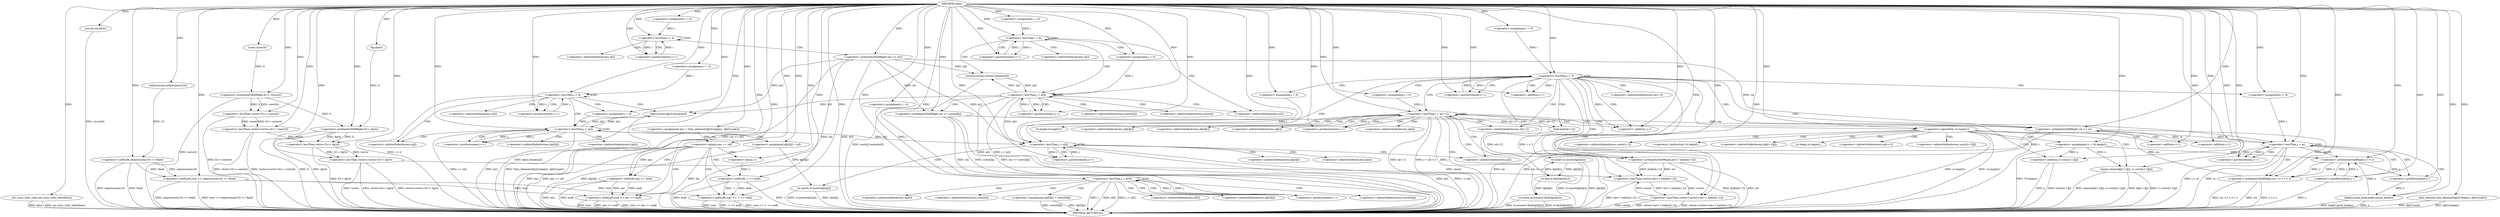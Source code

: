 digraph "main" {  
"1000185" [label = "(METHOD,main)" ]
"1000472" [label = "(METHOD_RETURN,int)" ]
"1000187" [label = "(ios::sync_with_stdio,ios::sync_with_stdio(false))" ]
"1000189" [label = "(cin.tie,cin.tie(0))" ]
"1000191" [label = "(<operator>.shiftLeft,cout << setprecision(10) << fixed)" ]
"1000213" [label = "(<operator>.lessThan,vector<vector<ll>> costs(4))" ]
"1000255" [label = "(<operator>.lessThan,vector<vector<ll>> dp(4))" ]
"1000450" [label = "(<operator>.assignment,ans = *min_element(dp[3].begin(), dp[3].end()))" ]
"1000200" [label = "(<operator>.assignment,i = 0)" ]
"1000203" [label = "(<operator>.lessThan,i < 4)" ]
"1000206" [label = "(<operator>.postIncrement,i++)" ]
"1000208" [label = "(<operator>.arithmeticShiftRight,cin >> n[i])" ]
"1000223" [label = "(<operator>.assignment,i = 0)" ]
"1000226" [label = "(<operator>.lessThan,i < 4)" ]
"1000229" [label = "(<operator>.postIncrement,i++)" ]
"1000265" [label = "(<operator>.assignment,i = 0)" ]
"1000268" [label = "(<operator>.lessThan,i < 4)" ]
"1000271" [label = "(<operator>.postIncrement,i++)" ]
"1000300" [label = "(<operator>.assignment,j = 0)" ]
"1000303" [label = "(<operator>.lessThan,j < n[0])" ]
"1000308" [label = "(<operator>.postIncrement,j++)" ]
"1000310" [label = "(<operator>.assignment,dp[0][j] = costs[0][j])" ]
"1000323" [label = "(<operator>.assignment,i = 0)" ]
"1000326" [label = "(<operator>.lessThan,i < 3)" ]
"1000329" [label = "(<operator>.postIncrement,i++)" ]
"1000457" [label = "(<operator>.equals,ans == inf)" ]
"1000460" [label = "(<operator>.shiftLeft,cout << -1 << endl)" ]
"1000193" [label = "(<operator>.shiftLeft,setprecision(10) << fixed)" ]
"1000215" [label = "(<operator>.lessThan,vector<ll>> costs(4))" ]
"1000232" [label = "(costs[i].resize,costs[i].resize(n[i]))" ]
"1000257" [label = "(<operator>.lessThan,vector<ll>> dp(4))" ]
"1000274" [label = "(dp[i].resize,dp[i].resize(n[i]))" ]
"1000333" [label = "(<operator>.arithmeticShiftRight,cin >> m)" ]
"1000336" [label = "(<operator>.lessThan,vector<vector<int>> bad(n[i+1]))" ]
"1000467" [label = "(<operator>.shiftLeft,cout << ans << endl)" ]
"1000194" [label = "(setprecision,setprecision(10))" ]
"1000217" [label = "(<operator>.arithmeticShiftRight,ll>> costs(4))" ]
"1000238" [label = "(<operator>.assignment,j = 0)" ]
"1000241" [label = "(<operator>.lessThan,j < n[i])" ]
"1000246" [label = "(<operator>.postIncrement,j++)" ]
"1000248" [label = "(<operator>.arithmeticShiftRight,cin >> costs[i][j])" ]
"1000259" [label = "(<operator>.arithmeticShiftRight,ll>> dp(4))" ]
"1000280" [label = "(<operator>.assignment,j = 0)" ]
"1000283" [label = "(<operator>.lessThan,j < n[i])" ]
"1000288" [label = "(<operator>.postIncrement,j++)" ]
"1000350" [label = "(<operator>.assignment,j = 0)" ]
"1000353" [label = "(<operator>.lessThan,j < m)" ]
"1000356" [label = "(<operator>.postIncrement,j++)" ]
"1000375" [label = "(<operator>.assignment,j = 0)" ]
"1000378" [label = "(<operator>.lessThan,j < n[i])" ]
"1000383" [label = "(<operator>.postIncrement,j++)" ]
"1000385" [label = "(st.insert,st.insert(dp[i][j]))" ]
"1000393" [label = "(<operator>.assignment,j = 0)" ]
"1000396" [label = "(<operator>.lessThan,j < n[i+1])" ]
"1000403" [label = "(<operator>.postIncrement,j++)" ]
"1000453" [label = "(min_element,min_element(dp[3].begin(), dp[3].end()))" ]
"1000462" [label = "(<operator>.shiftLeft,-1 << endl)" ]
"1000219" [label = "(costs,costs(4))" ]
"1000261" [label = "(dp,dp(4))" ]
"1000291" [label = "(<operator>.assignment,dp[i][j] = inf)" ]
"1000338" [label = "(<operator>.lessThan,vector<int>> bad(n[i+1]))" ]
"1000361" [label = "(<operator>.arithmeticShiftRight,cin >> x >> y)" ]
"1000366" [label = "(<operator>.postDecrement,x--)" ]
"1000368" [label = "(<operator>.postDecrement,y--)" ]
"1000370" [label = "(bad[y].push_back,bad[y].push_back(x))" ]
"1000463" [label = "(<operator>.minus,-1)" ]
"1000469" [label = "(<operator>.shiftLeft,ans << endl)" ]
"1000340" [label = "(<operator>.arithmeticShiftRight,int>> bad(n[i+1]))" ]
"1000408" [label = "(st.erase,st.erase(st.find(dp[i][x])))" ]
"1000416" [label = "(<operator>.logicalNot,!st.empty())" ]
"1000443" [label = "(st.insert,st.insert(dp[i][x]))" ]
"1000342" [label = "(bad,bad(n[i+1]))" ]
"1000363" [label = "(<operator>.arithmeticShiftRight,x >> y)" ]
"1000400" [label = "(<operator>.addition,i+1)" ]
"1000420" [label = "(<operator>.assignment,x = *st.begin())" ]
"1000424" [label = "(chmin,chmin(dp[i+1][j], x+costs[i+1][j]))" ]
"1000409" [label = "(st.find,st.find(dp[i][x]))" ]
"1000345" [label = "(<operator>.addition,i+1)" ]
"1000432" [label = "(<operator>.addition,x+costs[i+1][j])" ]
"1000428" [label = "(<operator>.addition,i+1)" ]
"1000437" [label = "(<operator>.addition,i+1)" ]
"1000210" [label = "(<operator>.indirectIndexAccess,n[i])" ]
"1000305" [label = "(<operator>.indirectIndexAccess,n[0])" ]
"1000311" [label = "(<operator>.indirectIndexAccess,dp[0][j])" ]
"1000316" [label = "(<operator>.indirectIndexAccess,costs[0][j])" ]
"1000233" [label = "(<operator>.indirectIndexAccess,n[i])" ]
"1000275" [label = "(<operator>.indirectIndexAccess,n[i])" ]
"1000312" [label = "(<operator>.indirectIndexAccess,dp[0])" ]
"1000317" [label = "(<operator>.indirectIndexAccess,costs[0])" ]
"1000243" [label = "(<operator>.indirectIndexAccess,n[i])" ]
"1000250" [label = "(<operator>.indirectIndexAccess,costs[i][j])" ]
"1000285" [label = "(<operator>.indirectIndexAccess,n[i])" ]
"1000380" [label = "(<operator>.indirectIndexAccess,n[i])" ]
"1000386" [label = "(<operator>.indirectIndexAccess,dp[i][j])" ]
"1000398" [label = "(<operator>.indirectIndexAccess,n[i+1])" ]
"1000251" [label = "(<operator>.indirectIndexAccess,costs[i])" ]
"1000292" [label = "(<operator>.indirectIndexAccess,dp[i][j])" ]
"1000387" [label = "(<operator>.indirectIndexAccess,dp[i])" ]
"1000293" [label = "(<operator>.indirectIndexAccess,dp[i])" ]
"1000343" [label = "(<operator>.indirectIndexAccess,n[i+1])" ]
"1000417" [label = "(st.empty,st.empty())" ]
"1000444" [label = "(<operator>.indirectIndexAccess,dp[i][x])" ]
"1000410" [label = "(<operator>.indirectIndexAccess,dp[i][x])" ]
"1000422" [label = "(<operator>.indirection,*st.begin())" ]
"1000425" [label = "(<operator>.indirectIndexAccess,dp[i+1][j])" ]
"1000445" [label = "(<operator>.indirectIndexAccess,dp[i])" ]
"1000411" [label = "(<operator>.indirectIndexAccess,dp[i])" ]
"1000423" [label = "(st.begin,st.begin())" ]
"1000426" [label = "(<operator>.indirectIndexAccess,dp[i+1])" ]
"1000434" [label = "(<operator>.indirectIndexAccess,costs[i+1][j])" ]
"1000435" [label = "(<operator>.indirectIndexAccess,costs[i+1])" ]
  "1000187" -> "1000472"  [ label = "DDG: ios::sync_with_stdio(false)"] 
  "1000189" -> "1000472"  [ label = "DDG: cin.tie(0)"] 
  "1000193" -> "1000472"  [ label = "DDG: setprecision(10)"] 
  "1000191" -> "1000472"  [ label = "DDG: setprecision(10) << fixed"] 
  "1000191" -> "1000472"  [ label = "DDG: cout << setprecision(10) << fixed"] 
  "1000217" -> "1000472"  [ label = "DDG: costs(4)"] 
  "1000215" -> "1000472"  [ label = "DDG: ll>> costs(4)"] 
  "1000213" -> "1000472"  [ label = "DDG: vector<ll>> costs(4)"] 
  "1000213" -> "1000472"  [ label = "DDG: vector<vector<ll>> costs(4)"] 
  "1000255" -> "1000472"  [ label = "DDG: vector"] 
  "1000259" -> "1000472"  [ label = "DDG: ll"] 
  "1000259" -> "1000472"  [ label = "DDG: dp(4)"] 
  "1000257" -> "1000472"  [ label = "DDG: ll>> dp(4)"] 
  "1000255" -> "1000472"  [ label = "DDG: vector<ll>> dp(4)"] 
  "1000255" -> "1000472"  [ label = "DDG: vector<vector<ll>> dp(4)"] 
  "1000268" -> "1000472"  [ label = "DDG: i < 4"] 
  "1000303" -> "1000472"  [ label = "DDG: j"] 
  "1000303" -> "1000472"  [ label = "DDG: n[0]"] 
  "1000303" -> "1000472"  [ label = "DDG: j < n[0]"] 
  "1000326" -> "1000472"  [ label = "DDG: i"] 
  "1000326" -> "1000472"  [ label = "DDG: i < 3"] 
  "1000453" -> "1000472"  [ label = "DDG: dp[3].begin()"] 
  "1000453" -> "1000472"  [ label = "DDG: dp[3].end()"] 
  "1000450" -> "1000472"  [ label = "DDG: *min_element(dp[3].begin(), dp[3].end())"] 
  "1000457" -> "1000472"  [ label = "DDG: ans"] 
  "1000457" -> "1000472"  [ label = "DDG: inf"] 
  "1000457" -> "1000472"  [ label = "DDG: ans == inf"] 
  "1000467" -> "1000472"  [ label = "DDG: cout"] 
  "1000469" -> "1000472"  [ label = "DDG: ans"] 
  "1000469" -> "1000472"  [ label = "DDG: endl"] 
  "1000467" -> "1000472"  [ label = "DDG: ans << endl"] 
  "1000467" -> "1000472"  [ label = "DDG: cout << ans << endl"] 
  "1000460" -> "1000472"  [ label = "DDG: cout"] 
  "1000462" -> "1000472"  [ label = "DDG: -1"] 
  "1000462" -> "1000472"  [ label = "DDG: endl"] 
  "1000460" -> "1000472"  [ label = "DDG: -1 << endl"] 
  "1000460" -> "1000472"  [ label = "DDG: cout << -1 << endl"] 
  "1000333" -> "1000472"  [ label = "DDG: cin"] 
  "1000333" -> "1000472"  [ label = "DDG: cin >> m"] 
  "1000336" -> "1000472"  [ label = "DDG: vector"] 
  "1000340" -> "1000472"  [ label = "DDG: bad(n[i+1])"] 
  "1000338" -> "1000472"  [ label = "DDG: int>> bad(n[i+1])"] 
  "1000336" -> "1000472"  [ label = "DDG: vector<int>> bad(n[i+1])"] 
  "1000336" -> "1000472"  [ label = "DDG: vector<vector<int>> bad(n[i+1])"] 
  "1000353" -> "1000472"  [ label = "DDG: m"] 
  "1000353" -> "1000472"  [ label = "DDG: j < m"] 
  "1000378" -> "1000472"  [ label = "DDG: n[i]"] 
  "1000378" -> "1000472"  [ label = "DDG: j < n[i]"] 
  "1000396" -> "1000472"  [ label = "DDG: j"] 
  "1000396" -> "1000472"  [ label = "DDG: n[i+1]"] 
  "1000396" -> "1000472"  [ label = "DDG: j < n[i+1]"] 
  "1000408" -> "1000472"  [ label = "DDG: st.find(dp[i][x])"] 
  "1000408" -> "1000472"  [ label = "DDG: st.erase(st.find(dp[i][x]))"] 
  "1000416" -> "1000472"  [ label = "DDG: st.empty()"] 
  "1000416" -> "1000472"  [ label = "DDG: !st.empty()"] 
  "1000420" -> "1000472"  [ label = "DDG: *st.begin()"] 
  "1000424" -> "1000472"  [ label = "DDG: dp[i+1][j]"] 
  "1000432" -> "1000472"  [ label = "DDG: x"] 
  "1000432" -> "1000472"  [ label = "DDG: costs[i+1][j]"] 
  "1000424" -> "1000472"  [ label = "DDG: x+costs[i+1][j]"] 
  "1000424" -> "1000472"  [ label = "DDG: chmin(dp[i+1][j], x+costs[i+1][j])"] 
  "1000443" -> "1000472"  [ label = "DDG: dp[i][x]"] 
  "1000443" -> "1000472"  [ label = "DDG: st.insert(dp[i][x])"] 
  "1000385" -> "1000472"  [ label = "DDG: dp[i][j]"] 
  "1000385" -> "1000472"  [ label = "DDG: st.insert(dp[i][j])"] 
  "1000361" -> "1000472"  [ label = "DDG: cin"] 
  "1000361" -> "1000472"  [ label = "DDG: x >> y"] 
  "1000361" -> "1000472"  [ label = "DDG: cin >> x >> y"] 
  "1000368" -> "1000472"  [ label = "DDG: y"] 
  "1000370" -> "1000472"  [ label = "DDG: x"] 
  "1000370" -> "1000472"  [ label = "DDG: bad[y].push_back(x)"] 
  "1000310" -> "1000472"  [ label = "DDG: dp[0][j]"] 
  "1000310" -> "1000472"  [ label = "DDG: costs[0][j]"] 
  "1000274" -> "1000472"  [ label = "DDG: dp[i].resize(n[i])"] 
  "1000283" -> "1000472"  [ label = "DDG: n[i]"] 
  "1000283" -> "1000472"  [ label = "DDG: j < n[i]"] 
  "1000291" -> "1000472"  [ label = "DDG: dp[i][j]"] 
  "1000232" -> "1000472"  [ label = "DDG: costs[i].resize(n[i])"] 
  "1000241" -> "1000472"  [ label = "DDG: n[i]"] 
  "1000241" -> "1000472"  [ label = "DDG: j < n[i]"] 
  "1000248" -> "1000472"  [ label = "DDG: cin"] 
  "1000248" -> "1000472"  [ label = "DDG: costs[i][j]"] 
  "1000248" -> "1000472"  [ label = "DDG: cin >> costs[i][j]"] 
  "1000208" -> "1000472"  [ label = "DDG: cin"] 
  "1000208" -> "1000472"  [ label = "DDG: n[i]"] 
  "1000208" -> "1000472"  [ label = "DDG: cin >> n[i]"] 
  "1000187" -> "1000472"  [ label = "DDG: false"] 
  "1000340" -> "1000472"  [ label = "DDG: int"] 
  "1000193" -> "1000472"  [ label = "DDG: fixed"] 
  "1000185" -> "1000187"  [ label = "DDG: "] 
  "1000185" -> "1000189"  [ label = "DDG: "] 
  "1000185" -> "1000191"  [ label = "DDG: "] 
  "1000193" -> "1000191"  [ label = "DDG: setprecision(10)"] 
  "1000193" -> "1000191"  [ label = "DDG: fixed"] 
  "1000185" -> "1000200"  [ label = "DDG: "] 
  "1000215" -> "1000213"  [ label = "DDG: vector"] 
  "1000185" -> "1000213"  [ label = "DDG: "] 
  "1000215" -> "1000213"  [ label = "DDG: ll>> costs(4)"] 
  "1000185" -> "1000223"  [ label = "DDG: "] 
  "1000257" -> "1000255"  [ label = "DDG: vector"] 
  "1000185" -> "1000255"  [ label = "DDG: "] 
  "1000257" -> "1000255"  [ label = "DDG: ll>> dp(4)"] 
  "1000185" -> "1000265"  [ label = "DDG: "] 
  "1000185" -> "1000300"  [ label = "DDG: "] 
  "1000185" -> "1000323"  [ label = "DDG: "] 
  "1000185" -> "1000450"  [ label = "DDG: "] 
  "1000194" -> "1000193"  [ label = "DDG: 10"] 
  "1000185" -> "1000193"  [ label = "DDG: "] 
  "1000200" -> "1000203"  [ label = "DDG: i"] 
  "1000206" -> "1000203"  [ label = "DDG: i"] 
  "1000185" -> "1000203"  [ label = "DDG: "] 
  "1000203" -> "1000206"  [ label = "DDG: i"] 
  "1000185" -> "1000206"  [ label = "DDG: "] 
  "1000185" -> "1000208"  [ label = "DDG: "] 
  "1000185" -> "1000215"  [ label = "DDG: "] 
  "1000217" -> "1000215"  [ label = "DDG: ll"] 
  "1000217" -> "1000215"  [ label = "DDG: costs(4)"] 
  "1000223" -> "1000226"  [ label = "DDG: i"] 
  "1000229" -> "1000226"  [ label = "DDG: i"] 
  "1000185" -> "1000226"  [ label = "DDG: "] 
  "1000226" -> "1000229"  [ label = "DDG: i"] 
  "1000185" -> "1000229"  [ label = "DDG: "] 
  "1000213" -> "1000257"  [ label = "DDG: vector"] 
  "1000185" -> "1000257"  [ label = "DDG: "] 
  "1000259" -> "1000257"  [ label = "DDG: dp(4)"] 
  "1000259" -> "1000257"  [ label = "DDG: ll"] 
  "1000265" -> "1000268"  [ label = "DDG: i"] 
  "1000271" -> "1000268"  [ label = "DDG: i"] 
  "1000185" -> "1000268"  [ label = "DDG: "] 
  "1000268" -> "1000271"  [ label = "DDG: i"] 
  "1000185" -> "1000271"  [ label = "DDG: "] 
  "1000300" -> "1000303"  [ label = "DDG: j"] 
  "1000308" -> "1000303"  [ label = "DDG: j"] 
  "1000185" -> "1000303"  [ label = "DDG: "] 
  "1000303" -> "1000308"  [ label = "DDG: j"] 
  "1000185" -> "1000308"  [ label = "DDG: "] 
  "1000323" -> "1000326"  [ label = "DDG: i"] 
  "1000329" -> "1000326"  [ label = "DDG: i"] 
  "1000185" -> "1000326"  [ label = "DDG: "] 
  "1000185" -> "1000329"  [ label = "DDG: "] 
  "1000326" -> "1000329"  [ label = "DDG: i"] 
  "1000450" -> "1000457"  [ label = "DDG: ans"] 
  "1000185" -> "1000457"  [ label = "DDG: "] 
  "1000191" -> "1000460"  [ label = "DDG: cout"] 
  "1000185" -> "1000460"  [ label = "DDG: "] 
  "1000462" -> "1000460"  [ label = "DDG: -1"] 
  "1000462" -> "1000460"  [ label = "DDG: endl"] 
  "1000185" -> "1000194"  [ label = "DDG: "] 
  "1000185" -> "1000217"  [ label = "DDG: "] 
  "1000219" -> "1000217"  [ label = "DDG: 4"] 
  "1000241" -> "1000232"  [ label = "DDG: n[i]"] 
  "1000208" -> "1000232"  [ label = "DDG: n[i]"] 
  "1000185" -> "1000238"  [ label = "DDG: "] 
  "1000217" -> "1000259"  [ label = "DDG: ll"] 
  "1000185" -> "1000259"  [ label = "DDG: "] 
  "1000261" -> "1000259"  [ label = "DDG: 4"] 
  "1000283" -> "1000274"  [ label = "DDG: n[i]"] 
  "1000241" -> "1000274"  [ label = "DDG: n[i]"] 
  "1000208" -> "1000274"  [ label = "DDG: n[i]"] 
  "1000185" -> "1000280"  [ label = "DDG: "] 
  "1000361" -> "1000333"  [ label = "DDG: cin"] 
  "1000248" -> "1000333"  [ label = "DDG: cin"] 
  "1000208" -> "1000333"  [ label = "DDG: cin"] 
  "1000185" -> "1000333"  [ label = "DDG: "] 
  "1000353" -> "1000333"  [ label = "DDG: m"] 
  "1000338" -> "1000336"  [ label = "DDG: vector"] 
  "1000185" -> "1000336"  [ label = "DDG: "] 
  "1000338" -> "1000336"  [ label = "DDG: int>> bad(n[i+1])"] 
  "1000185" -> "1000350"  [ label = "DDG: "] 
  "1000185" -> "1000375"  [ label = "DDG: "] 
  "1000185" -> "1000393"  [ label = "DDG: "] 
  "1000185" -> "1000453"  [ label = "DDG: "] 
  "1000463" -> "1000462"  [ label = "DDG: 1"] 
  "1000185" -> "1000462"  [ label = "DDG: "] 
  "1000191" -> "1000467"  [ label = "DDG: cout"] 
  "1000185" -> "1000467"  [ label = "DDG: "] 
  "1000469" -> "1000467"  [ label = "DDG: endl"] 
  "1000469" -> "1000467"  [ label = "DDG: ans"] 
  "1000185" -> "1000219"  [ label = "DDG: "] 
  "1000238" -> "1000241"  [ label = "DDG: j"] 
  "1000246" -> "1000241"  [ label = "DDG: j"] 
  "1000185" -> "1000241"  [ label = "DDG: "] 
  "1000232" -> "1000241"  [ label = "DDG: n[i]"] 
  "1000241" -> "1000246"  [ label = "DDG: j"] 
  "1000185" -> "1000246"  [ label = "DDG: "] 
  "1000208" -> "1000248"  [ label = "DDG: cin"] 
  "1000185" -> "1000248"  [ label = "DDG: "] 
  "1000185" -> "1000261"  [ label = "DDG: "] 
  "1000280" -> "1000283"  [ label = "DDG: j"] 
  "1000288" -> "1000283"  [ label = "DDG: j"] 
  "1000185" -> "1000283"  [ label = "DDG: "] 
  "1000274" -> "1000283"  [ label = "DDG: n[i]"] 
  "1000283" -> "1000288"  [ label = "DDG: j"] 
  "1000185" -> "1000288"  [ label = "DDG: "] 
  "1000185" -> "1000291"  [ label = "DDG: "] 
  "1000255" -> "1000338"  [ label = "DDG: vector"] 
  "1000336" -> "1000338"  [ label = "DDG: vector"] 
  "1000185" -> "1000338"  [ label = "DDG: "] 
  "1000340" -> "1000338"  [ label = "DDG: int"] 
  "1000340" -> "1000338"  [ label = "DDG: bad(n[i+1])"] 
  "1000350" -> "1000353"  [ label = "DDG: j"] 
  "1000356" -> "1000353"  [ label = "DDG: j"] 
  "1000185" -> "1000353"  [ label = "DDG: "] 
  "1000333" -> "1000353"  [ label = "DDG: m"] 
  "1000353" -> "1000356"  [ label = "DDG: j"] 
  "1000185" -> "1000356"  [ label = "DDG: "] 
  "1000375" -> "1000378"  [ label = "DDG: j"] 
  "1000383" -> "1000378"  [ label = "DDG: j"] 
  "1000185" -> "1000378"  [ label = "DDG: "] 
  "1000283" -> "1000378"  [ label = "DDG: n[i]"] 
  "1000241" -> "1000378"  [ label = "DDG: n[i]"] 
  "1000208" -> "1000378"  [ label = "DDG: n[i]"] 
  "1000378" -> "1000383"  [ label = "DDG: j"] 
  "1000185" -> "1000383"  [ label = "DDG: "] 
  "1000291" -> "1000385"  [ label = "DDG: dp[i][j]"] 
  "1000393" -> "1000396"  [ label = "DDG: j"] 
  "1000403" -> "1000396"  [ label = "DDG: j"] 
  "1000185" -> "1000396"  [ label = "DDG: "] 
  "1000342" -> "1000396"  [ label = "DDG: n[i+1]"] 
  "1000396" -> "1000403"  [ label = "DDG: j"] 
  "1000185" -> "1000403"  [ label = "DDG: "] 
  "1000185" -> "1000463"  [ label = "DDG: "] 
  "1000457" -> "1000469"  [ label = "DDG: ans"] 
  "1000185" -> "1000469"  [ label = "DDG: "] 
  "1000185" -> "1000340"  [ label = "DDG: "] 
  "1000342" -> "1000340"  [ label = "DDG: n[i+1]"] 
  "1000333" -> "1000361"  [ label = "DDG: cin"] 
  "1000185" -> "1000361"  [ label = "DDG: "] 
  "1000363" -> "1000361"  [ label = "DDG: x"] 
  "1000363" -> "1000361"  [ label = "DDG: y"] 
  "1000363" -> "1000366"  [ label = "DDG: x"] 
  "1000185" -> "1000366"  [ label = "DDG: "] 
  "1000363" -> "1000368"  [ label = "DDG: y"] 
  "1000185" -> "1000368"  [ label = "DDG: "] 
  "1000366" -> "1000370"  [ label = "DDG: x"] 
  "1000185" -> "1000370"  [ label = "DDG: "] 
  "1000396" -> "1000342"  [ label = "DDG: n[i+1]"] 
  "1000370" -> "1000363"  [ label = "DDG: x"] 
  "1000185" -> "1000363"  [ label = "DDG: "] 
  "1000420" -> "1000363"  [ label = "DDG: x"] 
  "1000368" -> "1000363"  [ label = "DDG: y"] 
  "1000185" -> "1000400"  [ label = "DDG: "] 
  "1000326" -> "1000400"  [ label = "DDG: i"] 
  "1000409" -> "1000408"  [ label = "DDG: dp[i][x]"] 
  "1000185" -> "1000416"  [ label = "DDG: "] 
  "1000409" -> "1000443"  [ label = "DDG: dp[i][x]"] 
  "1000443" -> "1000409"  [ label = "DDG: dp[i][x]"] 
  "1000185" -> "1000420"  [ label = "DDG: "] 
  "1000420" -> "1000424"  [ label = "DDG: x"] 
  "1000185" -> "1000424"  [ label = "DDG: "] 
  "1000326" -> "1000345"  [ label = "DDG: i"] 
  "1000185" -> "1000345"  [ label = "DDG: "] 
  "1000420" -> "1000432"  [ label = "DDG: x"] 
  "1000185" -> "1000432"  [ label = "DDG: "] 
  "1000185" -> "1000428"  [ label = "DDG: "] 
  "1000185" -> "1000437"  [ label = "DDG: "] 
  "1000203" -> "1000208"  [ label = "CDG: "] 
  "1000203" -> "1000210"  [ label = "CDG: "] 
  "1000203" -> "1000206"  [ label = "CDG: "] 
  "1000203" -> "1000203"  [ label = "CDG: "] 
  "1000226" -> "1000233"  [ label = "CDG: "] 
  "1000226" -> "1000226"  [ label = "CDG: "] 
  "1000226" -> "1000241"  [ label = "CDG: "] 
  "1000226" -> "1000238"  [ label = "CDG: "] 
  "1000226" -> "1000243"  [ label = "CDG: "] 
  "1000226" -> "1000232"  [ label = "CDG: "] 
  "1000226" -> "1000229"  [ label = "CDG: "] 
  "1000268" -> "1000268"  [ label = "CDG: "] 
  "1000268" -> "1000274"  [ label = "CDG: "] 
  "1000268" -> "1000271"  [ label = "CDG: "] 
  "1000268" -> "1000280"  [ label = "CDG: "] 
  "1000268" -> "1000285"  [ label = "CDG: "] 
  "1000268" -> "1000283"  [ label = "CDG: "] 
  "1000268" -> "1000275"  [ label = "CDG: "] 
  "1000303" -> "1000310"  [ label = "CDG: "] 
  "1000303" -> "1000316"  [ label = "CDG: "] 
  "1000303" -> "1000308"  [ label = "CDG: "] 
  "1000303" -> "1000303"  [ label = "CDG: "] 
  "1000303" -> "1000317"  [ label = "CDG: "] 
  "1000303" -> "1000305"  [ label = "CDG: "] 
  "1000303" -> "1000312"  [ label = "CDG: "] 
  "1000303" -> "1000311"  [ label = "CDG: "] 
  "1000326" -> "1000396"  [ label = "CDG: "] 
  "1000326" -> "1000353"  [ label = "CDG: "] 
  "1000326" -> "1000326"  [ label = "CDG: "] 
  "1000326" -> "1000398"  [ label = "CDG: "] 
  "1000326" -> "1000336"  [ label = "CDG: "] 
  "1000326" -> "1000378"  [ label = "CDG: "] 
  "1000326" -> "1000350"  [ label = "CDG: "] 
  "1000326" -> "1000340"  [ label = "CDG: "] 
  "1000326" -> "1000400"  [ label = "CDG: "] 
  "1000326" -> "1000393"  [ label = "CDG: "] 
  "1000326" -> "1000345"  [ label = "CDG: "] 
  "1000326" -> "1000338"  [ label = "CDG: "] 
  "1000326" -> "1000375"  [ label = "CDG: "] 
  "1000326" -> "1000329"  [ label = "CDG: "] 
  "1000326" -> "1000380"  [ label = "CDG: "] 
  "1000326" -> "1000342"  [ label = "CDG: "] 
  "1000326" -> "1000333"  [ label = "CDG: "] 
  "1000326" -> "1000343"  [ label = "CDG: "] 
  "1000457" -> "1000462"  [ label = "CDG: "] 
  "1000457" -> "1000469"  [ label = "CDG: "] 
  "1000457" -> "1000460"  [ label = "CDG: "] 
  "1000457" -> "1000467"  [ label = "CDG: "] 
  "1000457" -> "1000463"  [ label = "CDG: "] 
  "1000241" -> "1000248"  [ label = "CDG: "] 
  "1000241" -> "1000241"  [ label = "CDG: "] 
  "1000241" -> "1000243"  [ label = "CDG: "] 
  "1000241" -> "1000251"  [ label = "CDG: "] 
  "1000241" -> "1000250"  [ label = "CDG: "] 
  "1000241" -> "1000246"  [ label = "CDG: "] 
  "1000283" -> "1000288"  [ label = "CDG: "] 
  "1000283" -> "1000292"  [ label = "CDG: "] 
  "1000283" -> "1000285"  [ label = "CDG: "] 
  "1000283" -> "1000293"  [ label = "CDG: "] 
  "1000283" -> "1000291"  [ label = "CDG: "] 
  "1000283" -> "1000283"  [ label = "CDG: "] 
  "1000353" -> "1000370"  [ label = "CDG: "] 
  "1000353" -> "1000368"  [ label = "CDG: "] 
  "1000353" -> "1000353"  [ label = "CDG: "] 
  "1000353" -> "1000356"  [ label = "CDG: "] 
  "1000353" -> "1000361"  [ label = "CDG: "] 
  "1000353" -> "1000363"  [ label = "CDG: "] 
  "1000353" -> "1000366"  [ label = "CDG: "] 
  "1000378" -> "1000387"  [ label = "CDG: "] 
  "1000378" -> "1000383"  [ label = "CDG: "] 
  "1000378" -> "1000378"  [ label = "CDG: "] 
  "1000378" -> "1000385"  [ label = "CDG: "] 
  "1000378" -> "1000386"  [ label = "CDG: "] 
  "1000378" -> "1000380"  [ label = "CDG: "] 
  "1000396" -> "1000396"  [ label = "CDG: "] 
  "1000396" -> "1000398"  [ label = "CDG: "] 
  "1000396" -> "1000410"  [ label = "CDG: "] 
  "1000396" -> "1000408"  [ label = "CDG: "] 
  "1000396" -> "1000444"  [ label = "CDG: "] 
  "1000396" -> "1000400"  [ label = "CDG: "] 
  "1000396" -> "1000445"  [ label = "CDG: "] 
  "1000396" -> "1000409"  [ label = "CDG: "] 
  "1000396" -> "1000443"  [ label = "CDG: "] 
  "1000396" -> "1000417"  [ label = "CDG: "] 
  "1000396" -> "1000403"  [ label = "CDG: "] 
  "1000396" -> "1000411"  [ label = "CDG: "] 
  "1000396" -> "1000416"  [ label = "CDG: "] 
  "1000416" -> "1000432"  [ label = "CDG: "] 
  "1000416" -> "1000435"  [ label = "CDG: "] 
  "1000416" -> "1000423"  [ label = "CDG: "] 
  "1000416" -> "1000428"  [ label = "CDG: "] 
  "1000416" -> "1000422"  [ label = "CDG: "] 
  "1000416" -> "1000437"  [ label = "CDG: "] 
  "1000416" -> "1000426"  [ label = "CDG: "] 
  "1000416" -> "1000424"  [ label = "CDG: "] 
  "1000416" -> "1000420"  [ label = "CDG: "] 
  "1000416" -> "1000425"  [ label = "CDG: "] 
  "1000416" -> "1000434"  [ label = "CDG: "] 
}

